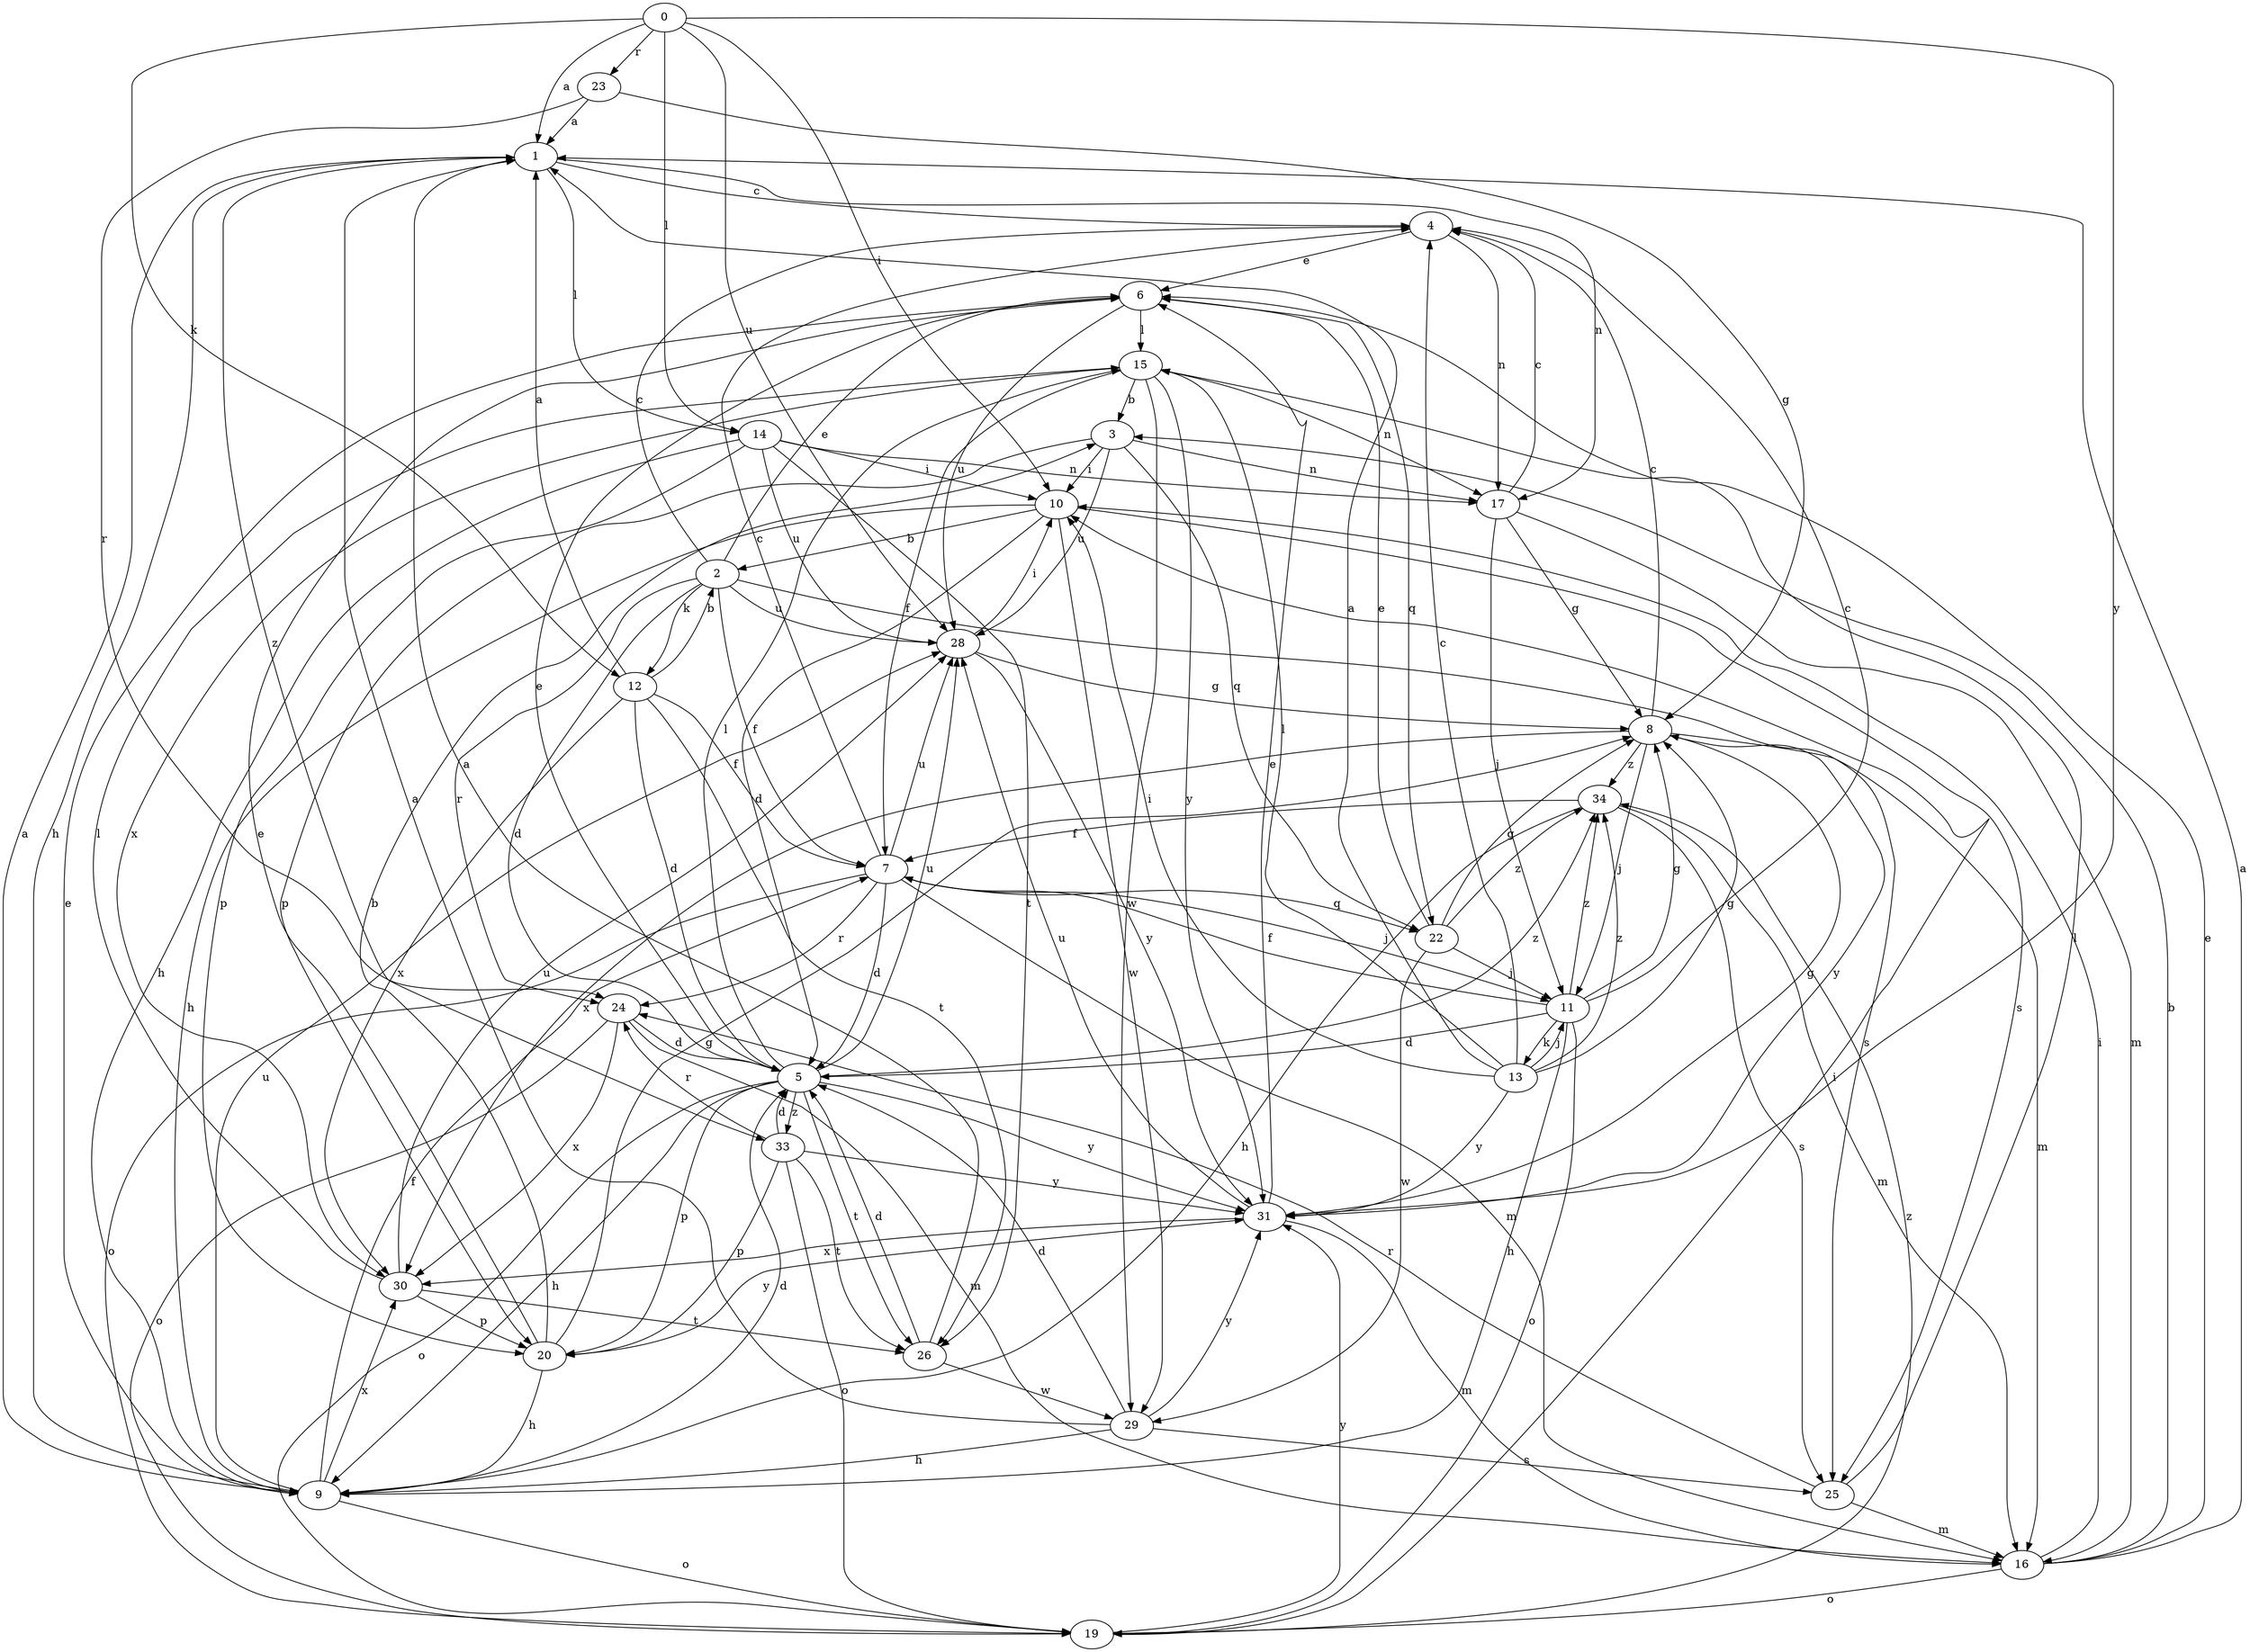 strict digraph  {
0;
1;
2;
3;
4;
5;
6;
7;
8;
9;
10;
11;
12;
13;
14;
15;
16;
17;
19;
20;
22;
23;
24;
25;
26;
28;
29;
30;
31;
33;
34;
0 -> 1  [label=a];
0 -> 10  [label=i];
0 -> 12  [label=k];
0 -> 14  [label=l];
0 -> 23  [label=r];
0 -> 28  [label=u];
0 -> 31  [label=y];
1 -> 4  [label=c];
1 -> 9  [label=h];
1 -> 14  [label=l];
1 -> 17  [label=n];
1 -> 33  [label=z];
2 -> 4  [label=c];
2 -> 5  [label=d];
2 -> 6  [label=e];
2 -> 7  [label=f];
2 -> 12  [label=k];
2 -> 24  [label=r];
2 -> 25  [label=s];
2 -> 28  [label=u];
3 -> 10  [label=i];
3 -> 17  [label=n];
3 -> 20  [label=p];
3 -> 22  [label=q];
3 -> 28  [label=u];
4 -> 6  [label=e];
4 -> 17  [label=n];
5 -> 6  [label=e];
5 -> 9  [label=h];
5 -> 15  [label=l];
5 -> 19  [label=o];
5 -> 20  [label=p];
5 -> 26  [label=t];
5 -> 28  [label=u];
5 -> 31  [label=y];
5 -> 33  [label=z];
5 -> 34  [label=z];
6 -> 15  [label=l];
6 -> 22  [label=q];
6 -> 28  [label=u];
7 -> 4  [label=c];
7 -> 5  [label=d];
7 -> 11  [label=j];
7 -> 16  [label=m];
7 -> 19  [label=o];
7 -> 22  [label=q];
7 -> 24  [label=r];
7 -> 28  [label=u];
8 -> 4  [label=c];
8 -> 11  [label=j];
8 -> 16  [label=m];
8 -> 30  [label=x];
8 -> 31  [label=y];
8 -> 34  [label=z];
9 -> 1  [label=a];
9 -> 5  [label=d];
9 -> 6  [label=e];
9 -> 7  [label=f];
9 -> 19  [label=o];
9 -> 28  [label=u];
9 -> 30  [label=x];
10 -> 2  [label=b];
10 -> 5  [label=d];
10 -> 9  [label=h];
10 -> 25  [label=s];
10 -> 29  [label=w];
11 -> 4  [label=c];
11 -> 5  [label=d];
11 -> 7  [label=f];
11 -> 8  [label=g];
11 -> 9  [label=h];
11 -> 13  [label=k];
11 -> 19  [label=o];
11 -> 34  [label=z];
12 -> 1  [label=a];
12 -> 2  [label=b];
12 -> 5  [label=d];
12 -> 7  [label=f];
12 -> 26  [label=t];
12 -> 30  [label=x];
13 -> 1  [label=a];
13 -> 4  [label=c];
13 -> 8  [label=g];
13 -> 10  [label=i];
13 -> 11  [label=j];
13 -> 15  [label=l];
13 -> 31  [label=y];
13 -> 34  [label=z];
14 -> 9  [label=h];
14 -> 10  [label=i];
14 -> 17  [label=n];
14 -> 20  [label=p];
14 -> 26  [label=t];
14 -> 28  [label=u];
15 -> 3  [label=b];
15 -> 7  [label=f];
15 -> 17  [label=n];
15 -> 29  [label=w];
15 -> 30  [label=x];
15 -> 31  [label=y];
16 -> 1  [label=a];
16 -> 3  [label=b];
16 -> 6  [label=e];
16 -> 10  [label=i];
16 -> 19  [label=o];
17 -> 4  [label=c];
17 -> 8  [label=g];
17 -> 11  [label=j];
17 -> 16  [label=m];
19 -> 10  [label=i];
19 -> 31  [label=y];
19 -> 34  [label=z];
20 -> 3  [label=b];
20 -> 6  [label=e];
20 -> 8  [label=g];
20 -> 9  [label=h];
20 -> 31  [label=y];
22 -> 6  [label=e];
22 -> 8  [label=g];
22 -> 11  [label=j];
22 -> 29  [label=w];
22 -> 34  [label=z];
23 -> 1  [label=a];
23 -> 8  [label=g];
23 -> 24  [label=r];
24 -> 5  [label=d];
24 -> 16  [label=m];
24 -> 19  [label=o];
24 -> 30  [label=x];
25 -> 15  [label=l];
25 -> 16  [label=m];
25 -> 24  [label=r];
26 -> 1  [label=a];
26 -> 5  [label=d];
26 -> 29  [label=w];
28 -> 8  [label=g];
28 -> 10  [label=i];
28 -> 31  [label=y];
29 -> 1  [label=a];
29 -> 5  [label=d];
29 -> 9  [label=h];
29 -> 25  [label=s];
29 -> 31  [label=y];
30 -> 15  [label=l];
30 -> 20  [label=p];
30 -> 26  [label=t];
30 -> 28  [label=u];
31 -> 6  [label=e];
31 -> 8  [label=g];
31 -> 16  [label=m];
31 -> 28  [label=u];
31 -> 30  [label=x];
33 -> 5  [label=d];
33 -> 19  [label=o];
33 -> 20  [label=p];
33 -> 24  [label=r];
33 -> 26  [label=t];
33 -> 31  [label=y];
34 -> 7  [label=f];
34 -> 9  [label=h];
34 -> 16  [label=m];
34 -> 25  [label=s];
}
